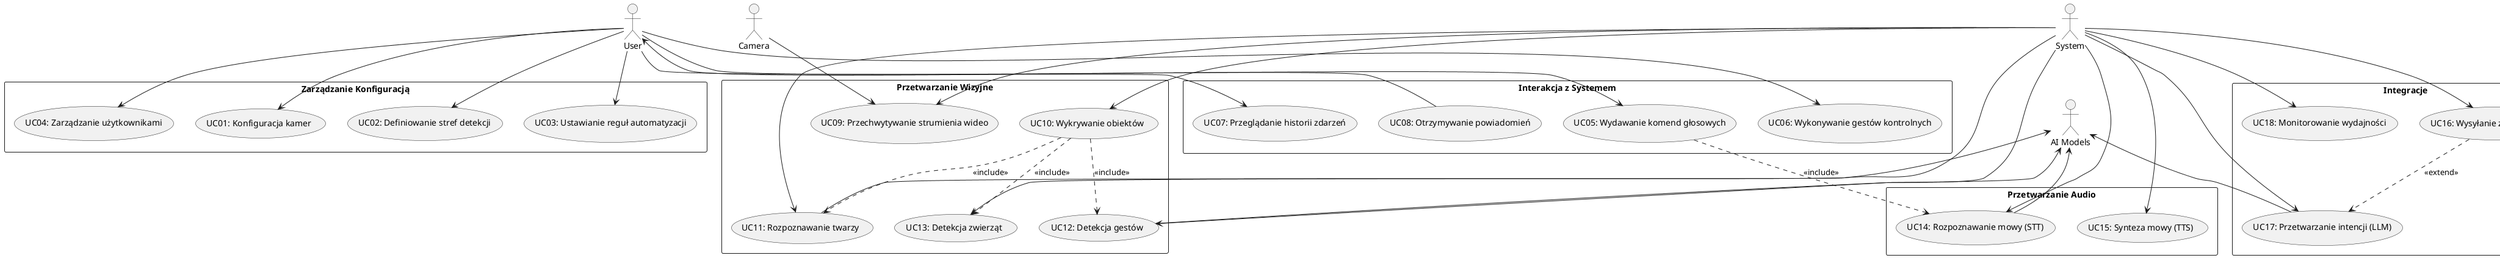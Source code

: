 @startuml Use Cases - System Detektor
!define RECTANGLE

' Aktorzy
actor "User" as U
actor "Home Assistant" as HA
actor "Camera" as C
actor "AI Models" as AI
actor "System" as S

' Use Cases dla User
rectangle "Zarządzanie Konfiguracją" {
  usecase "UC01: Konfiguracja kamer" as UC01
  usecase "UC02: Definiowanie stref detekcji" as UC02
  usecase "UC03: Ustawianie reguł automatyzacji" as UC03
  usecase "UC04: Zarządzanie użytkownikami" as UC04
}

rectangle "Interakcja z Systemem" {
  usecase "UC05: Wydawanie komend głosowych" as UC05
  usecase "UC06: Wykonywanie gestów kontrolnych" as UC06
  usecase "UC07: Przeglądanie historii zdarzeń" as UC07
  usecase "UC08: Otrzymywanie powiadomień" as UC08
}

' Use Cases dla System
rectangle "Przetwarzanie Wizyjne" {
  usecase "UC09: Przechwytywanie strumienia wideo" as UC09
  usecase "UC10: Wykrywanie obiektów" as UC10
  usecase "UC11: Rozpoznawanie twarzy" as UC11
  usecase "UC12: Detekcja gestów" as UC12
  usecase "UC13: Detekcja zwierząt" as UC13
}

rectangle "Przetwarzanie Audio" {
  usecase "UC14: Rozpoznawanie mowy (STT)" as UC14
  usecase "UC15: Synteza mowy (TTS)" as UC15
}

rectangle "Integracje" {
  usecase "UC16: Wysyłanie zdarzeń do HA" as UC16
  usecase "UC17: Przetwarzanie intencji (LLM)" as UC17
  usecase "UC18: Monitorowanie wydajności" as UC18
}

' Use Cases dla Home Assistant
rectangle "Automatyzacje" {
  usecase "UC19: Sterowanie oświetleniem" as UC19
  usecase "UC20: Zarządzanie alarmami" as UC20
  usecase "UC21: Kontrola multimediów" as UC21
}

' Relacje User
U --> UC01
U --> UC02
U --> UC03
U --> UC04
U --> UC05
U --> UC06
U --> UC07
U <-- UC08

' Relacje System
S --> UC09
S --> UC10
S --> UC11
S --> UC12
S --> UC13
S --> UC14
S --> UC15
S --> UC16
S --> UC17
S --> UC18

' Relacje Camera
C --> UC09

' Relacje AI Models
AI <-- UC11
AI <-- UC12
AI <-- UC14
AI <-- UC17

' Relacje Home Assistant
HA <-- UC16
HA --> UC19
HA --> UC20
HA --> UC21

' Include/Extend
UC10 ..> UC11 : <<include>>
UC10 ..> UC12 : <<include>>
UC10 ..> UC13 : <<include>>
UC05 ..> UC14 : <<include>>
UC16 ..> UC17 : <<extend>>

@enduml
